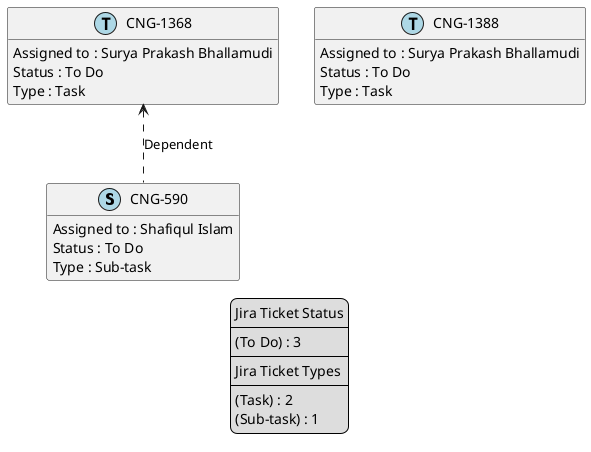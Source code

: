 @startuml
'https://plantuml.com/class-diagram

' GENERATE CLASS DIAGRAM ===========
' Generated at    : Mon Apr 15 16:49:40 CEST 2024

hide empty members

legend
Jira Ticket Status
----
(To Do) : 3
----
Jira Ticket Types
----
(Task) : 2
(Sub-task) : 1
end legend


' Tickets =======
class "CNG-590" << (S,lightblue) >> {
  Assigned to : Shafiqul Islam
  Status : To Do
  Type : Sub-task
}

class "CNG-1368" << (T,lightblue) >> {
  Assigned to : Surya Prakash Bhallamudi
  Status : To Do
  Type : Task
}

class "CNG-1388" << (T,lightblue) >> {
  Assigned to : Surya Prakash Bhallamudi
  Status : To Do
  Type : Task
}



' Links =======
"CNG-1368" <.. "CNG-590" : Dependent


@enduml
